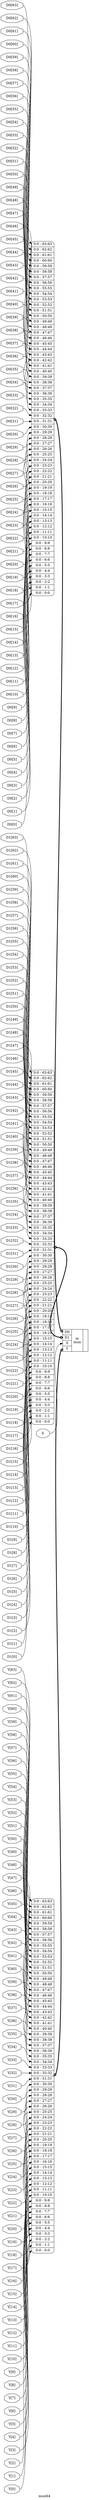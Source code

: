 digraph "mux64" {
label="mux64";
rankdir="LR";
remincross=true;
n1 [ shape=octagon, label="D0[0]", color="black", fontcolor="black" ];
n2 [ shape=octagon, label="D0[10]", color="black", fontcolor="black" ];
n3 [ shape=octagon, label="D0[11]", color="black", fontcolor="black" ];
n4 [ shape=octagon, label="D0[12]", color="black", fontcolor="black" ];
n5 [ shape=octagon, label="D0[13]", color="black", fontcolor="black" ];
n6 [ shape=octagon, label="D0[14]", color="black", fontcolor="black" ];
n7 [ shape=octagon, label="D0[15]", color="black", fontcolor="black" ];
n8 [ shape=octagon, label="D0[16]", color="black", fontcolor="black" ];
n9 [ shape=octagon, label="D0[17]", color="black", fontcolor="black" ];
n10 [ shape=octagon, label="D0[18]", color="black", fontcolor="black" ];
n11 [ shape=octagon, label="D0[19]", color="black", fontcolor="black" ];
n12 [ shape=octagon, label="D0[1]", color="black", fontcolor="black" ];
n13 [ shape=octagon, label="D0[20]", color="black", fontcolor="black" ];
n14 [ shape=octagon, label="D0[21]", color="black", fontcolor="black" ];
n15 [ shape=octagon, label="D0[22]", color="black", fontcolor="black" ];
n16 [ shape=octagon, label="D0[23]", color="black", fontcolor="black" ];
n17 [ shape=octagon, label="D0[24]", color="black", fontcolor="black" ];
n18 [ shape=octagon, label="D0[25]", color="black", fontcolor="black" ];
n19 [ shape=octagon, label="D0[26]", color="black", fontcolor="black" ];
n20 [ shape=octagon, label="D0[27]", color="black", fontcolor="black" ];
n21 [ shape=octagon, label="D0[28]", color="black", fontcolor="black" ];
n22 [ shape=octagon, label="D0[29]", color="black", fontcolor="black" ];
n23 [ shape=octagon, label="D0[2]", color="black", fontcolor="black" ];
n24 [ shape=octagon, label="D0[30]", color="black", fontcolor="black" ];
n25 [ shape=octagon, label="D0[31]", color="black", fontcolor="black" ];
n26 [ shape=octagon, label="D0[32]", color="black", fontcolor="black" ];
n27 [ shape=octagon, label="D0[33]", color="black", fontcolor="black" ];
n28 [ shape=octagon, label="D0[34]", color="black", fontcolor="black" ];
n29 [ shape=octagon, label="D0[35]", color="black", fontcolor="black" ];
n30 [ shape=octagon, label="D0[36]", color="black", fontcolor="black" ];
n31 [ shape=octagon, label="D0[37]", color="black", fontcolor="black" ];
n32 [ shape=octagon, label="D0[38]", color="black", fontcolor="black" ];
n33 [ shape=octagon, label="D0[39]", color="black", fontcolor="black" ];
n34 [ shape=octagon, label="D0[3]", color="black", fontcolor="black" ];
n35 [ shape=octagon, label="D0[40]", color="black", fontcolor="black" ];
n36 [ shape=octagon, label="D0[41]", color="black", fontcolor="black" ];
n37 [ shape=octagon, label="D0[42]", color="black", fontcolor="black" ];
n38 [ shape=octagon, label="D0[43]", color="black", fontcolor="black" ];
n39 [ shape=octagon, label="D0[44]", color="black", fontcolor="black" ];
n40 [ shape=octagon, label="D0[45]", color="black", fontcolor="black" ];
n41 [ shape=octagon, label="D0[46]", color="black", fontcolor="black" ];
n42 [ shape=octagon, label="D0[47]", color="black", fontcolor="black" ];
n43 [ shape=octagon, label="D0[48]", color="black", fontcolor="black" ];
n44 [ shape=octagon, label="D0[49]", color="black", fontcolor="black" ];
n45 [ shape=octagon, label="D0[4]", color="black", fontcolor="black" ];
n46 [ shape=octagon, label="D0[50]", color="black", fontcolor="black" ];
n47 [ shape=octagon, label="D0[51]", color="black", fontcolor="black" ];
n48 [ shape=octagon, label="D0[52]", color="black", fontcolor="black" ];
n49 [ shape=octagon, label="D0[53]", color="black", fontcolor="black" ];
n50 [ shape=octagon, label="D0[54]", color="black", fontcolor="black" ];
n51 [ shape=octagon, label="D0[55]", color="black", fontcolor="black" ];
n52 [ shape=octagon, label="D0[56]", color="black", fontcolor="black" ];
n53 [ shape=octagon, label="D0[57]", color="black", fontcolor="black" ];
n54 [ shape=octagon, label="D0[58]", color="black", fontcolor="black" ];
n55 [ shape=octagon, label="D0[59]", color="black", fontcolor="black" ];
n56 [ shape=octagon, label="D0[5]", color="black", fontcolor="black" ];
n57 [ shape=octagon, label="D0[60]", color="black", fontcolor="black" ];
n58 [ shape=octagon, label="D0[61]", color="black", fontcolor="black" ];
n59 [ shape=octagon, label="D0[62]", color="black", fontcolor="black" ];
n60 [ shape=octagon, label="D0[63]", color="black", fontcolor="black" ];
n61 [ shape=octagon, label="D0[6]", color="black", fontcolor="black" ];
n62 [ shape=octagon, label="D0[7]", color="black", fontcolor="black" ];
n63 [ shape=octagon, label="D0[8]", color="black", fontcolor="black" ];
n64 [ shape=octagon, label="D0[9]", color="black", fontcolor="black" ];
n65 [ shape=octagon, label="D1[0]", color="black", fontcolor="black" ];
n66 [ shape=octagon, label="D1[10]", color="black", fontcolor="black" ];
n67 [ shape=octagon, label="D1[11]", color="black", fontcolor="black" ];
n68 [ shape=octagon, label="D1[12]", color="black", fontcolor="black" ];
n69 [ shape=octagon, label="D1[13]", color="black", fontcolor="black" ];
n70 [ shape=octagon, label="D1[14]", color="black", fontcolor="black" ];
n71 [ shape=octagon, label="D1[15]", color="black", fontcolor="black" ];
n72 [ shape=octagon, label="D1[16]", color="black", fontcolor="black" ];
n73 [ shape=octagon, label="D1[17]", color="black", fontcolor="black" ];
n74 [ shape=octagon, label="D1[18]", color="black", fontcolor="black" ];
n75 [ shape=octagon, label="D1[19]", color="black", fontcolor="black" ];
n76 [ shape=octagon, label="D1[1]", color="black", fontcolor="black" ];
n77 [ shape=octagon, label="D1[20]", color="black", fontcolor="black" ];
n78 [ shape=octagon, label="D1[21]", color="black", fontcolor="black" ];
n79 [ shape=octagon, label="D1[22]", color="black", fontcolor="black" ];
n80 [ shape=octagon, label="D1[23]", color="black", fontcolor="black" ];
n81 [ shape=octagon, label="D1[24]", color="black", fontcolor="black" ];
n82 [ shape=octagon, label="D1[25]", color="black", fontcolor="black" ];
n83 [ shape=octagon, label="D1[26]", color="black", fontcolor="black" ];
n84 [ shape=octagon, label="D1[27]", color="black", fontcolor="black" ];
n85 [ shape=octagon, label="D1[28]", color="black", fontcolor="black" ];
n86 [ shape=octagon, label="D1[29]", color="black", fontcolor="black" ];
n87 [ shape=octagon, label="D1[2]", color="black", fontcolor="black" ];
n88 [ shape=octagon, label="D1[30]", color="black", fontcolor="black" ];
n89 [ shape=octagon, label="D1[31]", color="black", fontcolor="black" ];
n90 [ shape=octagon, label="D1[32]", color="black", fontcolor="black" ];
n91 [ shape=octagon, label="D1[33]", color="black", fontcolor="black" ];
n92 [ shape=octagon, label="D1[34]", color="black", fontcolor="black" ];
n93 [ shape=octagon, label="D1[35]", color="black", fontcolor="black" ];
n94 [ shape=octagon, label="D1[36]", color="black", fontcolor="black" ];
n95 [ shape=octagon, label="D1[37]", color="black", fontcolor="black" ];
n96 [ shape=octagon, label="D1[38]", color="black", fontcolor="black" ];
n97 [ shape=octagon, label="D1[39]", color="black", fontcolor="black" ];
n98 [ shape=octagon, label="D1[3]", color="black", fontcolor="black" ];
n99 [ shape=octagon, label="D1[40]", color="black", fontcolor="black" ];
n100 [ shape=octagon, label="D1[41]", color="black", fontcolor="black" ];
n101 [ shape=octagon, label="D1[42]", color="black", fontcolor="black" ];
n102 [ shape=octagon, label="D1[43]", color="black", fontcolor="black" ];
n103 [ shape=octagon, label="D1[44]", color="black", fontcolor="black" ];
n104 [ shape=octagon, label="D1[45]", color="black", fontcolor="black" ];
n105 [ shape=octagon, label="D1[46]", color="black", fontcolor="black" ];
n106 [ shape=octagon, label="D1[47]", color="black", fontcolor="black" ];
n107 [ shape=octagon, label="D1[48]", color="black", fontcolor="black" ];
n108 [ shape=octagon, label="D1[49]", color="black", fontcolor="black" ];
n109 [ shape=octagon, label="D1[4]", color="black", fontcolor="black" ];
n110 [ shape=octagon, label="D1[50]", color="black", fontcolor="black" ];
n111 [ shape=octagon, label="D1[51]", color="black", fontcolor="black" ];
n112 [ shape=octagon, label="D1[52]", color="black", fontcolor="black" ];
n113 [ shape=octagon, label="D1[53]", color="black", fontcolor="black" ];
n114 [ shape=octagon, label="D1[54]", color="black", fontcolor="black" ];
n115 [ shape=octagon, label="D1[55]", color="black", fontcolor="black" ];
n116 [ shape=octagon, label="D1[56]", color="black", fontcolor="black" ];
n117 [ shape=octagon, label="D1[57]", color="black", fontcolor="black" ];
n118 [ shape=octagon, label="D1[58]", color="black", fontcolor="black" ];
n119 [ shape=octagon, label="D1[59]", color="black", fontcolor="black" ];
n120 [ shape=octagon, label="D1[5]", color="black", fontcolor="black" ];
n121 [ shape=octagon, label="D1[60]", color="black", fontcolor="black" ];
n122 [ shape=octagon, label="D1[61]", color="black", fontcolor="black" ];
n123 [ shape=octagon, label="D1[62]", color="black", fontcolor="black" ];
n124 [ shape=octagon, label="D1[63]", color="black", fontcolor="black" ];
n125 [ shape=octagon, label="D1[6]", color="black", fontcolor="black" ];
n126 [ shape=octagon, label="D1[7]", color="black", fontcolor="black" ];
n127 [ shape=octagon, label="D1[8]", color="black", fontcolor="black" ];
n128 [ shape=octagon, label="D1[9]", color="black", fontcolor="black" ];
n129 [ shape=octagon, label="S", color="black", fontcolor="black" ];
n130 [ shape=octagon, label="Y[0]", color="black", fontcolor="black" ];
n131 [ shape=octagon, label="Y[10]", color="black", fontcolor="black" ];
n132 [ shape=octagon, label="Y[11]", color="black", fontcolor="black" ];
n133 [ shape=octagon, label="Y[12]", color="black", fontcolor="black" ];
n134 [ shape=octagon, label="Y[13]", color="black", fontcolor="black" ];
n135 [ shape=octagon, label="Y[14]", color="black", fontcolor="black" ];
n136 [ shape=octagon, label="Y[15]", color="black", fontcolor="black" ];
n137 [ shape=octagon, label="Y[16]", color="black", fontcolor="black" ];
n138 [ shape=octagon, label="Y[17]", color="black", fontcolor="black" ];
n139 [ shape=octagon, label="Y[18]", color="black", fontcolor="black" ];
n140 [ shape=octagon, label="Y[19]", color="black", fontcolor="black" ];
n141 [ shape=octagon, label="Y[1]", color="black", fontcolor="black" ];
n142 [ shape=octagon, label="Y[20]", color="black", fontcolor="black" ];
n143 [ shape=octagon, label="Y[21]", color="black", fontcolor="black" ];
n144 [ shape=octagon, label="Y[22]", color="black", fontcolor="black" ];
n145 [ shape=octagon, label="Y[23]", color="black", fontcolor="black" ];
n146 [ shape=octagon, label="Y[24]", color="black", fontcolor="black" ];
n147 [ shape=octagon, label="Y[25]", color="black", fontcolor="black" ];
n148 [ shape=octagon, label="Y[26]", color="black", fontcolor="black" ];
n149 [ shape=octagon, label="Y[27]", color="black", fontcolor="black" ];
n150 [ shape=octagon, label="Y[28]", color="black", fontcolor="black" ];
n151 [ shape=octagon, label="Y[29]", color="black", fontcolor="black" ];
n152 [ shape=octagon, label="Y[2]", color="black", fontcolor="black" ];
n153 [ shape=octagon, label="Y[30]", color="black", fontcolor="black" ];
n154 [ shape=octagon, label="Y[31]", color="black", fontcolor="black" ];
n155 [ shape=octagon, label="Y[32]", color="black", fontcolor="black" ];
n156 [ shape=octagon, label="Y[33]", color="black", fontcolor="black" ];
n157 [ shape=octagon, label="Y[34]", color="black", fontcolor="black" ];
n158 [ shape=octagon, label="Y[35]", color="black", fontcolor="black" ];
n159 [ shape=octagon, label="Y[36]", color="black", fontcolor="black" ];
n160 [ shape=octagon, label="Y[37]", color="black", fontcolor="black" ];
n161 [ shape=octagon, label="Y[38]", color="black", fontcolor="black" ];
n162 [ shape=octagon, label="Y[39]", color="black", fontcolor="black" ];
n163 [ shape=octagon, label="Y[3]", color="black", fontcolor="black" ];
n164 [ shape=octagon, label="Y[40]", color="black", fontcolor="black" ];
n165 [ shape=octagon, label="Y[41]", color="black", fontcolor="black" ];
n166 [ shape=octagon, label="Y[42]", color="black", fontcolor="black" ];
n167 [ shape=octagon, label="Y[43]", color="black", fontcolor="black" ];
n168 [ shape=octagon, label="Y[44]", color="black", fontcolor="black" ];
n169 [ shape=octagon, label="Y[45]", color="black", fontcolor="black" ];
n170 [ shape=octagon, label="Y[46]", color="black", fontcolor="black" ];
n171 [ shape=octagon, label="Y[47]", color="black", fontcolor="black" ];
n172 [ shape=octagon, label="Y[48]", color="black", fontcolor="black" ];
n173 [ shape=octagon, label="Y[49]", color="black", fontcolor="black" ];
n174 [ shape=octagon, label="Y[4]", color="black", fontcolor="black" ];
n175 [ shape=octagon, label="Y[50]", color="black", fontcolor="black" ];
n176 [ shape=octagon, label="Y[51]", color="black", fontcolor="black" ];
n177 [ shape=octagon, label="Y[52]", color="black", fontcolor="black" ];
n178 [ shape=octagon, label="Y[53]", color="black", fontcolor="black" ];
n179 [ shape=octagon, label="Y[54]", color="black", fontcolor="black" ];
n180 [ shape=octagon, label="Y[55]", color="black", fontcolor="black" ];
n181 [ shape=octagon, label="Y[56]", color="black", fontcolor="black" ];
n182 [ shape=octagon, label="Y[57]", color="black", fontcolor="black" ];
n183 [ shape=octagon, label="Y[58]", color="black", fontcolor="black" ];
n184 [ shape=octagon, label="Y[59]", color="black", fontcolor="black" ];
n185 [ shape=octagon, label="Y[5]", color="black", fontcolor="black" ];
n186 [ shape=octagon, label="Y[60]", color="black", fontcolor="black" ];
n187 [ shape=octagon, label="Y[61]", color="black", fontcolor="black" ];
n188 [ shape=octagon, label="Y[62]", color="black", fontcolor="black" ];
n189 [ shape=octagon, label="Y[63]", color="black", fontcolor="black" ];
n190 [ shape=octagon, label="Y[6]", color="black", fontcolor="black" ];
n191 [ shape=octagon, label="Y[7]", color="black", fontcolor="black" ];
n192 [ shape=octagon, label="Y[8]", color="black", fontcolor="black" ];
n193 [ shape=octagon, label="Y[9]", color="black", fontcolor="black" ];
c197 [ shape=record, label="{{<p194> D0|<p195> D1|<p129> S|<p196> Y}|m\nmux|{}}" ];
x0 [ shape=record, style=rounded, label="<s63> 0:0 - 63:63 |<s62> 0:0 - 62:62 |<s61> 0:0 - 61:61 |<s60> 0:0 - 60:60 |<s59> 0:0 - 59:59 |<s58> 0:0 - 58:58 |<s57> 0:0 - 57:57 |<s56> 0:0 - 56:56 |<s55> 0:0 - 55:55 |<s54> 0:0 - 54:54 |<s53> 0:0 - 53:53 |<s52> 0:0 - 52:52 |<s51> 0:0 - 51:51 |<s50> 0:0 - 50:50 |<s49> 0:0 - 49:49 |<s48> 0:0 - 48:48 |<s47> 0:0 - 47:47 |<s46> 0:0 - 46:46 |<s45> 0:0 - 45:45 |<s44> 0:0 - 44:44 |<s43> 0:0 - 43:43 |<s42> 0:0 - 42:42 |<s41> 0:0 - 41:41 |<s40> 0:0 - 40:40 |<s39> 0:0 - 39:39 |<s38> 0:0 - 38:38 |<s37> 0:0 - 37:37 |<s36> 0:0 - 36:36 |<s35> 0:0 - 35:35 |<s34> 0:0 - 34:34 |<s33> 0:0 - 33:33 |<s32> 0:0 - 32:32 |<s31> 0:0 - 31:31 |<s30> 0:0 - 30:30 |<s29> 0:0 - 29:29 |<s28> 0:0 - 28:28 |<s27> 0:0 - 27:27 |<s26> 0:0 - 26:26 |<s25> 0:0 - 25:25 |<s24> 0:0 - 24:24 |<s23> 0:0 - 23:23 |<s22> 0:0 - 22:22 |<s21> 0:0 - 21:21 |<s20> 0:0 - 20:20 |<s19> 0:0 - 19:19 |<s18> 0:0 - 18:18 |<s17> 0:0 - 17:17 |<s16> 0:0 - 16:16 |<s15> 0:0 - 15:15 |<s14> 0:0 - 14:14 |<s13> 0:0 - 13:13 |<s12> 0:0 - 12:12 |<s11> 0:0 - 11:11 |<s10> 0:0 - 10:10 |<s9> 0:0 - 9:9 |<s8> 0:0 - 8:8 |<s7> 0:0 - 7:7 |<s6> 0:0 - 6:6 |<s5> 0:0 - 5:5 |<s4> 0:0 - 4:4 |<s3> 0:0 - 3:3 |<s2> 0:0 - 2:2 |<s1> 0:0 - 1:1 |<s0> 0:0 - 0:0 " ];
x0:e -> c197:p194:w [arrowhead=odiamond, arrowtail=odiamond, dir=both, color="black", style="setlinewidth(3)", label=""];
x1 [ shape=record, style=rounded, label="<s63> 0:0 - 63:63 |<s62> 0:0 - 62:62 |<s61> 0:0 - 61:61 |<s60> 0:0 - 60:60 |<s59> 0:0 - 59:59 |<s58> 0:0 - 58:58 |<s57> 0:0 - 57:57 |<s56> 0:0 - 56:56 |<s55> 0:0 - 55:55 |<s54> 0:0 - 54:54 |<s53> 0:0 - 53:53 |<s52> 0:0 - 52:52 |<s51> 0:0 - 51:51 |<s50> 0:0 - 50:50 |<s49> 0:0 - 49:49 |<s48> 0:0 - 48:48 |<s47> 0:0 - 47:47 |<s46> 0:0 - 46:46 |<s45> 0:0 - 45:45 |<s44> 0:0 - 44:44 |<s43> 0:0 - 43:43 |<s42> 0:0 - 42:42 |<s41> 0:0 - 41:41 |<s40> 0:0 - 40:40 |<s39> 0:0 - 39:39 |<s38> 0:0 - 38:38 |<s37> 0:0 - 37:37 |<s36> 0:0 - 36:36 |<s35> 0:0 - 35:35 |<s34> 0:0 - 34:34 |<s33> 0:0 - 33:33 |<s32> 0:0 - 32:32 |<s31> 0:0 - 31:31 |<s30> 0:0 - 30:30 |<s29> 0:0 - 29:29 |<s28> 0:0 - 28:28 |<s27> 0:0 - 27:27 |<s26> 0:0 - 26:26 |<s25> 0:0 - 25:25 |<s24> 0:0 - 24:24 |<s23> 0:0 - 23:23 |<s22> 0:0 - 22:22 |<s21> 0:0 - 21:21 |<s20> 0:0 - 20:20 |<s19> 0:0 - 19:19 |<s18> 0:0 - 18:18 |<s17> 0:0 - 17:17 |<s16> 0:0 - 16:16 |<s15> 0:0 - 15:15 |<s14> 0:0 - 14:14 |<s13> 0:0 - 13:13 |<s12> 0:0 - 12:12 |<s11> 0:0 - 11:11 |<s10> 0:0 - 10:10 |<s9> 0:0 - 9:9 |<s8> 0:0 - 8:8 |<s7> 0:0 - 7:7 |<s6> 0:0 - 6:6 |<s5> 0:0 - 5:5 |<s4> 0:0 - 4:4 |<s3> 0:0 - 3:3 |<s2> 0:0 - 2:2 |<s1> 0:0 - 1:1 |<s0> 0:0 - 0:0 " ];
x1:e -> c197:p195:w [arrowhead=odiamond, arrowtail=odiamond, dir=both, color="black", style="setlinewidth(3)", label=""];
x2 [ shape=record, style=rounded, label="<s63> 0:0 - 63:63 |<s62> 0:0 - 62:62 |<s61> 0:0 - 61:61 |<s60> 0:0 - 60:60 |<s59> 0:0 - 59:59 |<s58> 0:0 - 58:58 |<s57> 0:0 - 57:57 |<s56> 0:0 - 56:56 |<s55> 0:0 - 55:55 |<s54> 0:0 - 54:54 |<s53> 0:0 - 53:53 |<s52> 0:0 - 52:52 |<s51> 0:0 - 51:51 |<s50> 0:0 - 50:50 |<s49> 0:0 - 49:49 |<s48> 0:0 - 48:48 |<s47> 0:0 - 47:47 |<s46> 0:0 - 46:46 |<s45> 0:0 - 45:45 |<s44> 0:0 - 44:44 |<s43> 0:0 - 43:43 |<s42> 0:0 - 42:42 |<s41> 0:0 - 41:41 |<s40> 0:0 - 40:40 |<s39> 0:0 - 39:39 |<s38> 0:0 - 38:38 |<s37> 0:0 - 37:37 |<s36> 0:0 - 36:36 |<s35> 0:0 - 35:35 |<s34> 0:0 - 34:34 |<s33> 0:0 - 33:33 |<s32> 0:0 - 32:32 |<s31> 0:0 - 31:31 |<s30> 0:0 - 30:30 |<s29> 0:0 - 29:29 |<s28> 0:0 - 28:28 |<s27> 0:0 - 27:27 |<s26> 0:0 - 26:26 |<s25> 0:0 - 25:25 |<s24> 0:0 - 24:24 |<s23> 0:0 - 23:23 |<s22> 0:0 - 22:22 |<s21> 0:0 - 21:21 |<s20> 0:0 - 20:20 |<s19> 0:0 - 19:19 |<s18> 0:0 - 18:18 |<s17> 0:0 - 17:17 |<s16> 0:0 - 16:16 |<s15> 0:0 - 15:15 |<s14> 0:0 - 14:14 |<s13> 0:0 - 13:13 |<s12> 0:0 - 12:12 |<s11> 0:0 - 11:11 |<s10> 0:0 - 10:10 |<s9> 0:0 - 9:9 |<s8> 0:0 - 8:8 |<s7> 0:0 - 7:7 |<s6> 0:0 - 6:6 |<s5> 0:0 - 5:5 |<s4> 0:0 - 4:4 |<s3> 0:0 - 3:3 |<s2> 0:0 - 2:2 |<s1> 0:0 - 1:1 |<s0> 0:0 - 0:0 " ];
x2:e -> c197:p196:w [arrowhead=odiamond, arrowtail=odiamond, dir=both, color="black", style="setlinewidth(3)", label=""];
n1:e -> x0:s0:w [color="black", label=""];
n10:e -> x0:s18:w [color="black", label=""];
n100:e -> x1:s41:w [color="black", label=""];
n101:e -> x1:s42:w [color="black", label=""];
n102:e -> x1:s43:w [color="black", label=""];
n103:e -> x1:s44:w [color="black", label=""];
n104:e -> x1:s45:w [color="black", label=""];
n105:e -> x1:s46:w [color="black", label=""];
n106:e -> x1:s47:w [color="black", label=""];
n107:e -> x1:s48:w [color="black", label=""];
n108:e -> x1:s49:w [color="black", label=""];
n109:e -> x1:s4:w [color="black", label=""];
n11:e -> x0:s19:w [color="black", label=""];
n110:e -> x1:s50:w [color="black", label=""];
n111:e -> x1:s51:w [color="black", label=""];
n112:e -> x1:s52:w [color="black", label=""];
n113:e -> x1:s53:w [color="black", label=""];
n114:e -> x1:s54:w [color="black", label=""];
n115:e -> x1:s55:w [color="black", label=""];
n116:e -> x1:s56:w [color="black", label=""];
n117:e -> x1:s57:w [color="black", label=""];
n118:e -> x1:s58:w [color="black", label=""];
n119:e -> x1:s59:w [color="black", label=""];
n12:e -> x0:s1:w [color="black", label=""];
n120:e -> x1:s5:w [color="black", label=""];
n121:e -> x1:s60:w [color="black", label=""];
n122:e -> x1:s61:w [color="black", label=""];
n123:e -> x1:s62:w [color="black", label=""];
n124:e -> x1:s63:w [color="black", label=""];
n125:e -> x1:s6:w [color="black", label=""];
n126:e -> x1:s7:w [color="black", label=""];
n127:e -> x1:s8:w [color="black", label=""];
n128:e -> x1:s9:w [color="black", label=""];
n129:e -> c197:p129:w [color="black", label=""];
n13:e -> x0:s20:w [color="black", label=""];
n130:e -> x2:s0:w [color="black", label=""];
n131:e -> x2:s10:w [color="black", label=""];
n132:e -> x2:s11:w [color="black", label=""];
n133:e -> x2:s12:w [color="black", label=""];
n134:e -> x2:s13:w [color="black", label=""];
n135:e -> x2:s14:w [color="black", label=""];
n136:e -> x2:s15:w [color="black", label=""];
n137:e -> x2:s16:w [color="black", label=""];
n138:e -> x2:s17:w [color="black", label=""];
n139:e -> x2:s18:w [color="black", label=""];
n14:e -> x0:s21:w [color="black", label=""];
n140:e -> x2:s19:w [color="black", label=""];
n141:e -> x2:s1:w [color="black", label=""];
n142:e -> x2:s20:w [color="black", label=""];
n143:e -> x2:s21:w [color="black", label=""];
n144:e -> x2:s22:w [color="black", label=""];
n145:e -> x2:s23:w [color="black", label=""];
n146:e -> x2:s24:w [color="black", label=""];
n147:e -> x2:s25:w [color="black", label=""];
n148:e -> x2:s26:w [color="black", label=""];
n149:e -> x2:s27:w [color="black", label=""];
n15:e -> x0:s22:w [color="black", label=""];
n150:e -> x2:s28:w [color="black", label=""];
n151:e -> x2:s29:w [color="black", label=""];
n152:e -> x2:s2:w [color="black", label=""];
n153:e -> x2:s30:w [color="black", label=""];
n154:e -> x2:s31:w [color="black", label=""];
n155:e -> x2:s32:w [color="black", label=""];
n156:e -> x2:s33:w [color="black", label=""];
n157:e -> x2:s34:w [color="black", label=""];
n158:e -> x2:s35:w [color="black", label=""];
n159:e -> x2:s36:w [color="black", label=""];
n16:e -> x0:s23:w [color="black", label=""];
n160:e -> x2:s37:w [color="black", label=""];
n161:e -> x2:s38:w [color="black", label=""];
n162:e -> x2:s39:w [color="black", label=""];
n163:e -> x2:s3:w [color="black", label=""];
n164:e -> x2:s40:w [color="black", label=""];
n165:e -> x2:s41:w [color="black", label=""];
n166:e -> x2:s42:w [color="black", label=""];
n167:e -> x2:s43:w [color="black", label=""];
n168:e -> x2:s44:w [color="black", label=""];
n169:e -> x2:s45:w [color="black", label=""];
n17:e -> x0:s24:w [color="black", label=""];
n170:e -> x2:s46:w [color="black", label=""];
n171:e -> x2:s47:w [color="black", label=""];
n172:e -> x2:s48:w [color="black", label=""];
n173:e -> x2:s49:w [color="black", label=""];
n174:e -> x2:s4:w [color="black", label=""];
n175:e -> x2:s50:w [color="black", label=""];
n176:e -> x2:s51:w [color="black", label=""];
n177:e -> x2:s52:w [color="black", label=""];
n178:e -> x2:s53:w [color="black", label=""];
n179:e -> x2:s54:w [color="black", label=""];
n18:e -> x0:s25:w [color="black", label=""];
n180:e -> x2:s55:w [color="black", label=""];
n181:e -> x2:s56:w [color="black", label=""];
n182:e -> x2:s57:w [color="black", label=""];
n183:e -> x2:s58:w [color="black", label=""];
n184:e -> x2:s59:w [color="black", label=""];
n185:e -> x2:s5:w [color="black", label=""];
n186:e -> x2:s60:w [color="black", label=""];
n187:e -> x2:s61:w [color="black", label=""];
n188:e -> x2:s62:w [color="black", label=""];
n189:e -> x2:s63:w [color="black", label=""];
n19:e -> x0:s26:w [color="black", label=""];
n190:e -> x2:s6:w [color="black", label=""];
n191:e -> x2:s7:w [color="black", label=""];
n192:e -> x2:s8:w [color="black", label=""];
n193:e -> x2:s9:w [color="black", label=""];
n2:e -> x0:s10:w [color="black", label=""];
n20:e -> x0:s27:w [color="black", label=""];
n21:e -> x0:s28:w [color="black", label=""];
n22:e -> x0:s29:w [color="black", label=""];
n23:e -> x0:s2:w [color="black", label=""];
n24:e -> x0:s30:w [color="black", label=""];
n25:e -> x0:s31:w [color="black", label=""];
n26:e -> x0:s32:w [color="black", label=""];
n27:e -> x0:s33:w [color="black", label=""];
n28:e -> x0:s34:w [color="black", label=""];
n29:e -> x0:s35:w [color="black", label=""];
n3:e -> x0:s11:w [color="black", label=""];
n30:e -> x0:s36:w [color="black", label=""];
n31:e -> x0:s37:w [color="black", label=""];
n32:e -> x0:s38:w [color="black", label=""];
n33:e -> x0:s39:w [color="black", label=""];
n34:e -> x0:s3:w [color="black", label=""];
n35:e -> x0:s40:w [color="black", label=""];
n36:e -> x0:s41:w [color="black", label=""];
n37:e -> x0:s42:w [color="black", label=""];
n38:e -> x0:s43:w [color="black", label=""];
n39:e -> x0:s44:w [color="black", label=""];
n4:e -> x0:s12:w [color="black", label=""];
n40:e -> x0:s45:w [color="black", label=""];
n41:e -> x0:s46:w [color="black", label=""];
n42:e -> x0:s47:w [color="black", label=""];
n43:e -> x0:s48:w [color="black", label=""];
n44:e -> x0:s49:w [color="black", label=""];
n45:e -> x0:s4:w [color="black", label=""];
n46:e -> x0:s50:w [color="black", label=""];
n47:e -> x0:s51:w [color="black", label=""];
n48:e -> x0:s52:w [color="black", label=""];
n49:e -> x0:s53:w [color="black", label=""];
n5:e -> x0:s13:w [color="black", label=""];
n50:e -> x0:s54:w [color="black", label=""];
n51:e -> x0:s55:w [color="black", label=""];
n52:e -> x0:s56:w [color="black", label=""];
n53:e -> x0:s57:w [color="black", label=""];
n54:e -> x0:s58:w [color="black", label=""];
n55:e -> x0:s59:w [color="black", label=""];
n56:e -> x0:s5:w [color="black", label=""];
n57:e -> x0:s60:w [color="black", label=""];
n58:e -> x0:s61:w [color="black", label=""];
n59:e -> x0:s62:w [color="black", label=""];
n6:e -> x0:s14:w [color="black", label=""];
n60:e -> x0:s63:w [color="black", label=""];
n61:e -> x0:s6:w [color="black", label=""];
n62:e -> x0:s7:w [color="black", label=""];
n63:e -> x0:s8:w [color="black", label=""];
n64:e -> x0:s9:w [color="black", label=""];
n65:e -> x1:s0:w [color="black", label=""];
n66:e -> x1:s10:w [color="black", label=""];
n67:e -> x1:s11:w [color="black", label=""];
n68:e -> x1:s12:w [color="black", label=""];
n69:e -> x1:s13:w [color="black", label=""];
n7:e -> x0:s15:w [color="black", label=""];
n70:e -> x1:s14:w [color="black", label=""];
n71:e -> x1:s15:w [color="black", label=""];
n72:e -> x1:s16:w [color="black", label=""];
n73:e -> x1:s17:w [color="black", label=""];
n74:e -> x1:s18:w [color="black", label=""];
n75:e -> x1:s19:w [color="black", label=""];
n76:e -> x1:s1:w [color="black", label=""];
n77:e -> x1:s20:w [color="black", label=""];
n78:e -> x1:s21:w [color="black", label=""];
n79:e -> x1:s22:w [color="black", label=""];
n8:e -> x0:s16:w [color="black", label=""];
n80:e -> x1:s23:w [color="black", label=""];
n81:e -> x1:s24:w [color="black", label=""];
n82:e -> x1:s25:w [color="black", label=""];
n83:e -> x1:s26:w [color="black", label=""];
n84:e -> x1:s27:w [color="black", label=""];
n85:e -> x1:s28:w [color="black", label=""];
n86:e -> x1:s29:w [color="black", label=""];
n87:e -> x1:s2:w [color="black", label=""];
n88:e -> x1:s30:w [color="black", label=""];
n89:e -> x1:s31:w [color="black", label=""];
n9:e -> x0:s17:w [color="black", label=""];
n90:e -> x1:s32:w [color="black", label=""];
n91:e -> x1:s33:w [color="black", label=""];
n92:e -> x1:s34:w [color="black", label=""];
n93:e -> x1:s35:w [color="black", label=""];
n94:e -> x1:s36:w [color="black", label=""];
n95:e -> x1:s37:w [color="black", label=""];
n96:e -> x1:s38:w [color="black", label=""];
n97:e -> x1:s39:w [color="black", label=""];
n98:e -> x1:s3:w [color="black", label=""];
n99:e -> x1:s40:w [color="black", label=""];
}
